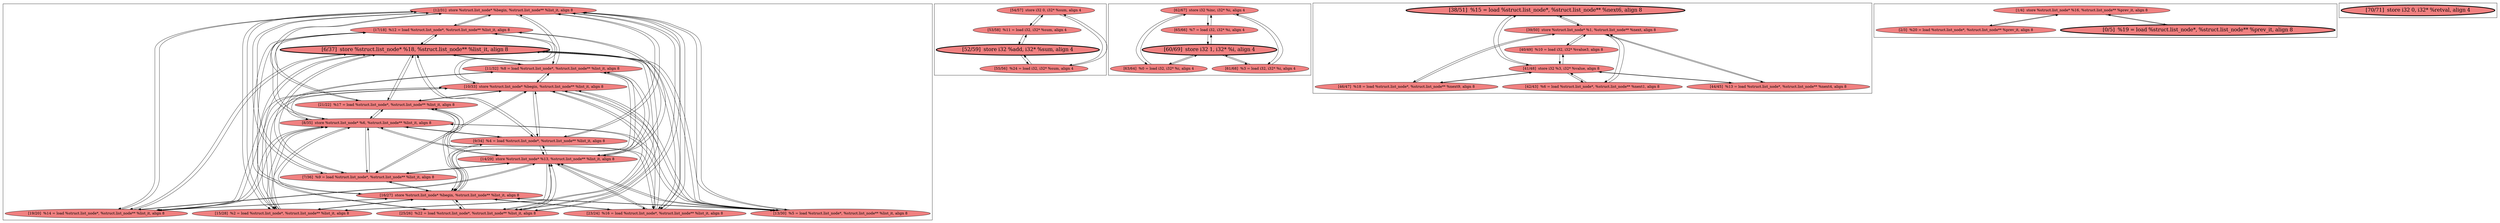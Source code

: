 
digraph G {



node117->node120 [ ]
node120->node117 [ ]
node115->node119 [ ]
node120->node123 [ ]
node123->node120 [ ]
node137->node140 [ ]
node147->node145 [ ]
node135->node133 [ ]
node114->node125 [ ]
node125->node116 [ ]
node116->node125 [ ]
node119->node125 [ ]
node117->node122 [ ]
node122->node117 [ ]
node120->node115 [ ]
node119->node117 [ ]
node120->node125 [ ]
node117->node114 [ ]
node143->node141 [ ]
node114->node117 [ ]
node124->node115 [ ]
node124->node123 [ ]
node117->node127 [ ]
node115->node120 [ ]
node123->node124 [ ]
node117->node124 [ ]
node124->node117 [ ]
node145->node148 [ ]
node123->node127 [ ]
node148->node145 [ ]
node146->node148 [ ]
node129->node114 [ ]
node148->node149 [ ]
node132->node130 [ ]
node149->node148 [ ]
node146->node147 [ ]
node129->node120 [ ]
node123->node128 [ ]
node119->node121 [ ]
node125->node119 [ ]
node121->node119 [ ]
node132->node135 [ ]
node147->node149 [ ]
node149->node147 [ ]
node129->node116 [ ]
node148->node146 [ ]
node116->node129 [ ]
node125->node118 [ ]
node147->node146 [ ]
node127->node129 [ ]
node118->node125 [ ]
node114->node129 [ ]
node121->node124 [ ]
node120->node129 [ ]
node134->node133 [ ]
node130->node132 [ ]
node136->node132 [ ]
node135->node132 [ ]
node126->node129 [ ]
node115->node128 [ ]
node122->node123 [ ]
node122->node125 [ ]
node128->node121 [ ]
node121->node127 [ ]
node119->node115 [ ]
node123->node126 [ ]
node115->node126 [ ]
node126->node121 [ ]
node141->node143 [ ]
node121->node118 [ ]
node119->node123 [ ]
node114->node123 [ ]
node127->node121 [ ]
node136->node133 [ ]
node118->node129 [ ]
node129->node124 [ ]
node142->node143 [ ]
node116->node115 [ ]
node125->node124 [ ]
node115->node116 [ ]
node119->node129 [ ]
node118->node121 [ ]
node127->node117 [ ]
node118->node115 [ ]
node125->node120 [ ]
node131->node132 [ ]
node121->node128 [ ]
node133->node135 [ ]
node125->node114 [ ]
node129->node127 [ ]
node121->node116 [ ]
node116->node121 [ ]
node133->node131 [ ]
node140->node139 [ ]
node124->node125 [ ]
node128->node123 [ ]
node143->node142 [ ]
node118->node123 [ ]
node116->node123 [ ]
node121->node114 [ ]
node128->node115 [ ]
node121->node126 [ ]
node123->node118 [ ]
node132->node136 [ ]
node140->node137 [ ]
node120->node121 [ ]
node133->node134 [ ]
node123->node116 [ ]
node123->node114 [ ]
node128->node129 [ ]
node127->node115 [ ]
node117->node119 [ ]
node125->node126 [ ]
node123->node119 [ ]
node118->node117 [ ]
node139->node140 [ ]
node116->node117 [ ]
node126->node117 [ ]
node126->node125 [ ]
node129->node128 [ ]
node129->node119 [ ]
node124->node121 [ ]
node115->node114 [ ]
node134->node132 [ ]
node126->node123 [ ]
node117->node116 [ ]
node127->node125 [ ]
node132->node131 [ ]
node125->node127 [ ]
node114->node115 [ ]
node131->node133 [ ]
node145->node147 [ ]
node114->node121 [ ]
node129->node118 [ ]
node128->node117 [ ]
node127->node123 [ ]
node133->node130 [ ]
node125->node128 [ ]
node117->node126 [ ]
node122->node129 [ ]
node117->node128 [ ]
node138->node137 [ ]
node115->node124 [ ]
node137->node138 [ ]
node133->node136 [ ]
node123->node122 [ ]
node138->node139 [ ]
node117->node118 [ ]
node129->node122 [ ]
node115->node122 [ ]
node122->node115 [ ]
node125->node122 [ ]
node126->node115 [ ]
node121->node120 [ ]
node128->node125 [ ]
node132->node134 [ ]
node121->node122 [ ]
node115->node118 [ ]
node139->node138 [ ]
node122->node121 [ ]
node115->node127 [ ]
node129->node126 [ ]
node130->node133 [ ]
node124->node129 [ ]


subgraph cluster4 {


node144 [penwidth=3.0,fontsize=20,fillcolor=lightcoral,label="[70/71]  store i32 0, i32* %retval, align 4",shape=ellipse,style=filled ]



}

subgraph cluster3 {


node143 [fillcolor=lightcoral,label="[1/4]  store %struct.list_node* %16, %struct.list_node** %prev_it, align 8",shape=ellipse,style=filled ]
node141 [fillcolor=lightcoral,label="[2/3]  %20 = load %struct.list_node*, %struct.list_node** %prev_it, align 8",shape=ellipse,style=filled ]
node142 [penwidth=3.0,fontsize=20,fillcolor=lightcoral,label="[0/5]  %19 = load %struct.list_node*, %struct.list_node** %prev_it, align 8",shape=ellipse,style=filled ]



}

subgraph cluster2 {


node140 [fillcolor=lightcoral,label="[53/58]  %11 = load i32, i32* %sum, align 4",shape=ellipse,style=filled ]
node137 [fillcolor=lightcoral,label="[54/57]  store i32 0, i32* %sum, align 4",shape=ellipse,style=filled ]
node139 [penwidth=3.0,fontsize=20,fillcolor=lightcoral,label="[52/59]  store i32 %add, i32* %sum, align 4",shape=ellipse,style=filled ]
node138 [fillcolor=lightcoral,label="[55/56]  %24 = load i32, i32* %sum, align 4",shape=ellipse,style=filled ]



}

subgraph cluster5 {


node149 [fillcolor=lightcoral,label="[61/68]  %3 = load i32, i32* %i, align 4",shape=ellipse,style=filled ]
node148 [penwidth=3.0,fontsize=20,fillcolor=lightcoral,label="[60/69]  store i32 1, i32* %i, align 4",shape=ellipse,style=filled ]
node147 [fillcolor=lightcoral,label="[62/67]  store i32 %inc, i32* %i, align 4",shape=ellipse,style=filled ]
node145 [fillcolor=lightcoral,label="[65/66]  %7 = load i32, i32* %i, align 4",shape=ellipse,style=filled ]
node146 [fillcolor=lightcoral,label="[63/64]  %0 = load i32, i32* %i, align 4",shape=ellipse,style=filled ]



}

subgraph cluster0 {


node128 [fillcolor=lightcoral,label="[9/34]  %4 = load %struct.list_node*, %struct.list_node** %list_it, align 8",shape=ellipse,style=filled ]
node127 [fillcolor=lightcoral,label="[7/36]  %9 = load %struct.list_node*, %struct.list_node** %list_it, align 8",shape=ellipse,style=filled ]
node126 [fillcolor=lightcoral,label="[11/32]  %8 = load %struct.list_node*, %struct.list_node** %list_it, align 8",shape=ellipse,style=filled ]
node125 [fillcolor=lightcoral,label="[8/35]  store %struct.list_node* %6, %struct.list_node** %list_it, align 8",shape=ellipse,style=filled ]
node123 [fillcolor=lightcoral,label="[14/29]  store %struct.list_node* %13, %struct.list_node** %list_it, align 8",shape=ellipse,style=filled ]
node129 [fillcolor=lightcoral,label="[10/33]  store %struct.list_node* %begin, %struct.list_node** %list_it, align 8",shape=ellipse,style=filled ]
node122 [fillcolor=lightcoral,label="[15/28]  %2 = load %struct.list_node*, %struct.list_node** %list_it, align 8",shape=ellipse,style=filled ]
node124 [fillcolor=lightcoral,label="[13/30]  %5 = load %struct.list_node*, %struct.list_node** %list_it, align 8",shape=ellipse,style=filled ]
node121 [penwidth=3.0,fontsize=20,fillcolor=lightcoral,label="[6/37]  store %struct.list_node* %18, %struct.list_node** %list_it, align 8",shape=ellipse,style=filled ]
node120 [fillcolor=lightcoral,label="[17/18]  %12 = load %struct.list_node*, %struct.list_node** %list_it, align 8",shape=ellipse,style=filled ]
node114 [fillcolor=lightcoral,label="[25/26]  %22 = load %struct.list_node*, %struct.list_node** %list_it, align 8",shape=ellipse,style=filled ]
node117 [fillcolor=lightcoral,label="[12/31]  store %struct.list_node* %begin, %struct.list_node** %list_it, align 8",shape=ellipse,style=filled ]
node115 [fillcolor=lightcoral,label="[16/27]  store %struct.list_node* %begin, %struct.list_node** %list_it, align 8",shape=ellipse,style=filled ]
node116 [fillcolor=lightcoral,label="[23/24]  %16 = load %struct.list_node*, %struct.list_node** %list_it, align 8",shape=ellipse,style=filled ]
node118 [fillcolor=lightcoral,label="[21/22]  %17 = load %struct.list_node*, %struct.list_node** %list_it, align 8",shape=ellipse,style=filled ]
node119 [fillcolor=lightcoral,label="[19/20]  %14 = load %struct.list_node*, %struct.list_node** %list_it, align 8",shape=ellipse,style=filled ]



}

subgraph cluster1 {


node136 [fillcolor=lightcoral,label="[44/45]  %13 = load %struct.list_node*, %struct.list_node** %next4, align 8",shape=ellipse,style=filled ]
node130 [fillcolor=lightcoral,label="[46/47]  %18 = load %struct.list_node*, %struct.list_node** %next9, align 8",shape=ellipse,style=filled ]
node132 [fillcolor=lightcoral,label="[41/48]  store i32 %3, i32* %value, align 8",shape=ellipse,style=filled ]
node133 [fillcolor=lightcoral,label="[39/50]  store %struct.list_node* %1, %struct.list_node** %next, align 8",shape=ellipse,style=filled ]
node131 [fillcolor=lightcoral,label="[40/49]  %10 = load i32, i32* %value3, align 8",shape=ellipse,style=filled ]
node134 [fillcolor=lightcoral,label="[42/43]  %6 = load %struct.list_node*, %struct.list_node** %next1, align 8",shape=ellipse,style=filled ]
node135 [penwidth=3.0,fontsize=20,fillcolor=lightcoral,label="[38/51]  %15 = load %struct.list_node*, %struct.list_node** %next6, align 8",shape=ellipse,style=filled ]



}

}
